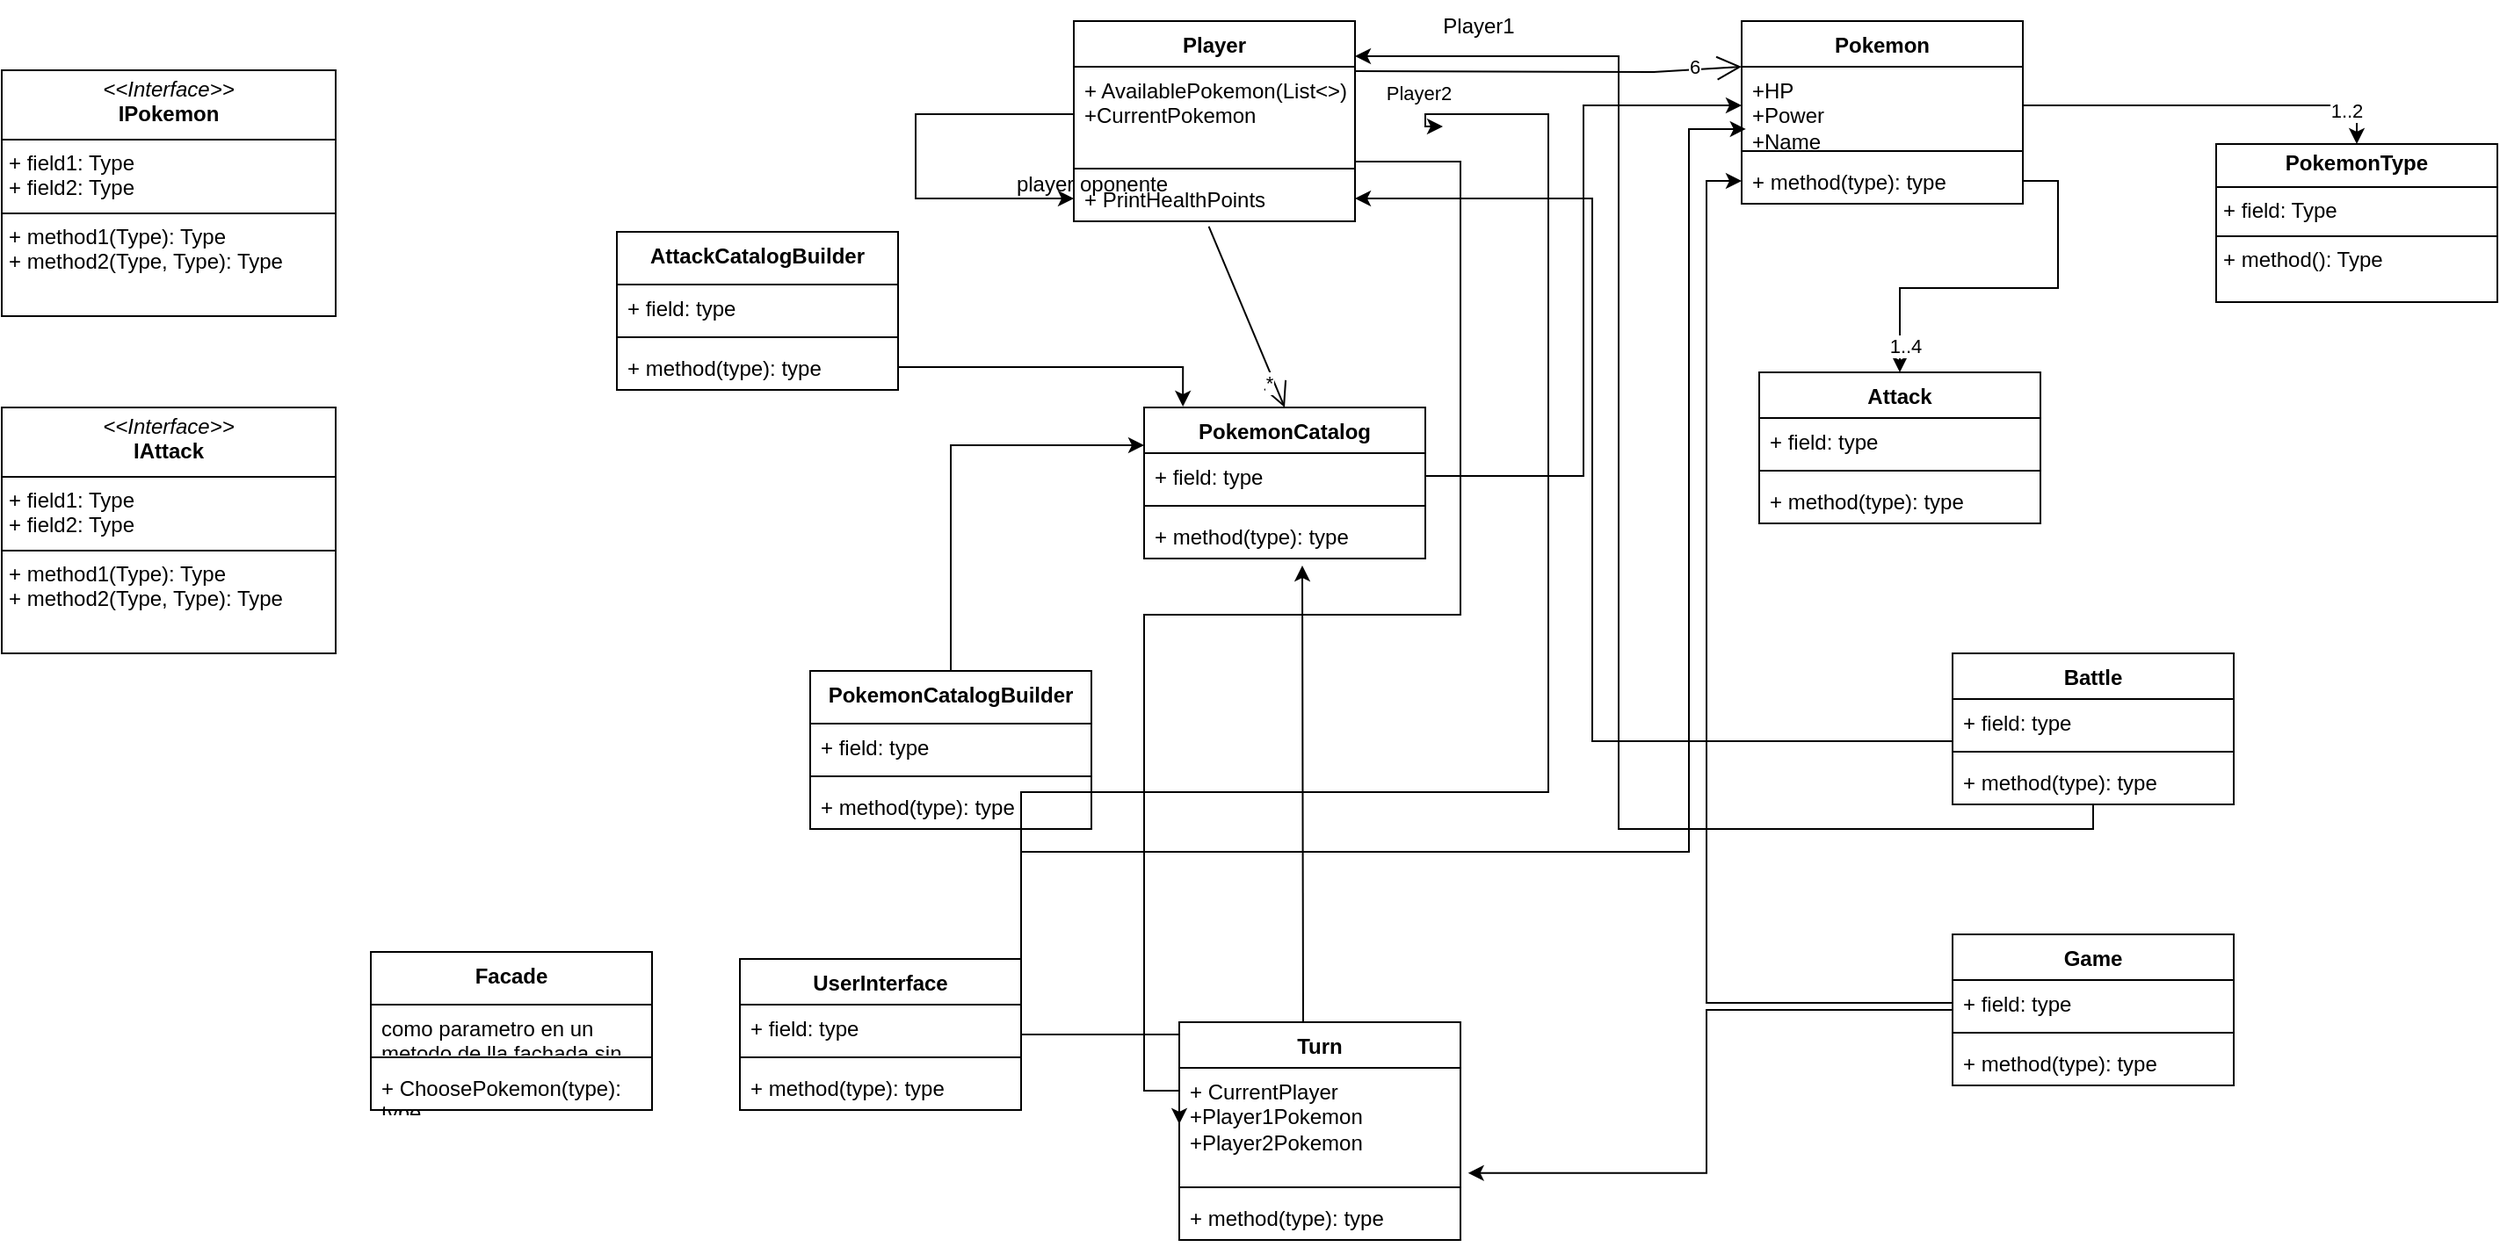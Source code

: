 <mxfile version="22.1.22" type="embed">
  <diagram name="Page-1" id="YfL7ykTpK_zmZ8jKPq0v">
    <mxGraphModel dx="1756" dy="1664" grid="1" gridSize="10" guides="1" tooltips="1" connect="1" arrows="1" fold="1" page="1" pageScale="1" pageWidth="850" pageHeight="1100" math="0" shadow="0">
      <root>
        <mxCell id="0" />
        <mxCell id="1" parent="0" />
        <mxCell id="rGXJMdR33EM9oFi3KllI-1" value="Player" style="swimlane;fontStyle=1;align=center;verticalAlign=top;childLayout=stackLayout;horizontal=1;startSize=26;horizontalStack=0;resizeParent=1;resizeParentMax=0;resizeLast=0;collapsible=1;marginBottom=0;whiteSpace=wrap;html=1;" parent="1" vertex="1">
          <mxGeometry x="30" y="-1020" width="160" height="114" as="geometry" />
        </mxCell>
        <mxCell id="rGXJMdR33EM9oFi3KllI-28" style="edgeStyle=orthogonalEdgeStyle;rounded=0;orthogonalLoop=1;jettySize=auto;html=1;exitX=0;exitY=0.5;exitDx=0;exitDy=0;entryX=0;entryY=0.5;entryDx=0;entryDy=0;" parent="rGXJMdR33EM9oFi3KllI-1" source="rGXJMdR33EM9oFi3KllI-2" target="rGXJMdR33EM9oFi3KllI-4" edge="1">
          <mxGeometry relative="1" as="geometry">
            <Array as="points">
              <mxPoint x="-90" y="53" />
              <mxPoint x="-90" y="101" />
            </Array>
          </mxGeometry>
        </mxCell>
        <mxCell id="rGXJMdR33EM9oFi3KllI-2" value="+ AvailablePokemon(List&amp;lt;&amp;gt;)&lt;div&gt;+CurrentPokemon&lt;/div&gt;" style="text;strokeColor=none;fillColor=none;align=left;verticalAlign=top;spacingLeft=4;spacingRight=4;overflow=hidden;rotatable=0;points=[[0,0.5],[1,0.5]];portConstraint=eastwest;whiteSpace=wrap;html=1;" parent="rGXJMdR33EM9oFi3KllI-1" vertex="1">
          <mxGeometry y="26" width="160" height="54" as="geometry" />
        </mxCell>
        <mxCell id="rGXJMdR33EM9oFi3KllI-3" value="" style="line;strokeWidth=1;fillColor=none;align=left;verticalAlign=middle;spacingTop=-1;spacingLeft=3;spacingRight=3;rotatable=0;labelPosition=right;points=[];portConstraint=eastwest;strokeColor=inherit;" parent="rGXJMdR33EM9oFi3KllI-1" vertex="1">
          <mxGeometry y="80" width="160" height="8" as="geometry" />
        </mxCell>
        <mxCell id="rGXJMdR33EM9oFi3KllI-4" value="+ PrintHealthPoints" style="text;strokeColor=none;fillColor=none;align=left;verticalAlign=top;spacingLeft=4;spacingRight=4;overflow=hidden;rotatable=0;points=[[0,0.5],[1,0.5]];portConstraint=eastwest;whiteSpace=wrap;html=1;" parent="rGXJMdR33EM9oFi3KllI-1" vertex="1">
          <mxGeometry y="88" width="160" height="26" as="geometry" />
        </mxCell>
        <mxCell id="pl-9-NFehJo8dU9QtRn4-1" value="&lt;font style=&quot;vertical-align: inherit;&quot;&gt;&lt;font style=&quot;vertical-align: inherit;&quot;&gt;Pokemon&lt;/font&gt;&lt;/font&gt;" style="swimlane;fontStyle=1;align=center;verticalAlign=top;childLayout=stackLayout;horizontal=1;startSize=26;horizontalStack=0;resizeParent=1;resizeParentMax=0;resizeLast=0;collapsible=1;marginBottom=0;whiteSpace=wrap;html=1;" parent="1" vertex="1">
          <mxGeometry x="410" y="-1020" width="160" height="104" as="geometry" />
        </mxCell>
        <mxCell id="pl-9-NFehJo8dU9QtRn4-2" value="+HP&lt;div&gt;+Power&lt;/div&gt;&lt;div&gt;+Name&lt;/div&gt;" style="text;strokeColor=none;fillColor=none;align=left;verticalAlign=top;spacingLeft=4;spacingRight=4;overflow=hidden;rotatable=0;points=[[0,0.5],[1,0.5]];portConstraint=eastwest;whiteSpace=wrap;html=1;" parent="pl-9-NFehJo8dU9QtRn4-1" vertex="1">
          <mxGeometry y="26" width="160" height="44" as="geometry" />
        </mxCell>
        <mxCell id="pl-9-NFehJo8dU9QtRn4-3" value="" style="line;strokeWidth=1;fillColor=none;align=left;verticalAlign=middle;spacingTop=-1;spacingLeft=3;spacingRight=3;rotatable=0;labelPosition=right;points=[];portConstraint=eastwest;strokeColor=inherit;" parent="pl-9-NFehJo8dU9QtRn4-1" vertex="1">
          <mxGeometry y="70" width="160" height="8" as="geometry" />
        </mxCell>
        <mxCell id="pl-9-NFehJo8dU9QtRn4-4" value="+ method(type): type" style="text;strokeColor=none;fillColor=none;align=left;verticalAlign=top;spacingLeft=4;spacingRight=4;overflow=hidden;rotatable=0;points=[[0,0.5],[1,0.5]];portConstraint=eastwest;whiteSpace=wrap;html=1;" parent="pl-9-NFehJo8dU9QtRn4-1" vertex="1">
          <mxGeometry y="78" width="160" height="26" as="geometry" />
        </mxCell>
        <mxCell id="pl-9-NFehJo8dU9QtRn4-5" value="&lt;font style=&quot;vertical-align: inherit;&quot;&gt;&lt;font style=&quot;vertical-align: inherit;&quot;&gt;Battle&lt;/font&gt;&lt;/font&gt;&lt;div&gt;&lt;font style=&quot;vertical-align: inherit;&quot;&gt;&lt;font style=&quot;vertical-align: inherit;&quot;&gt;&lt;br&gt;&lt;/font&gt;&lt;/font&gt;&lt;/div&gt;" style="swimlane;fontStyle=1;align=center;verticalAlign=top;childLayout=stackLayout;horizontal=1;startSize=26;horizontalStack=0;resizeParent=1;resizeParentMax=0;resizeLast=0;collapsible=1;marginBottom=0;whiteSpace=wrap;html=1;" parent="1" vertex="1">
          <mxGeometry x="530" y="-660" width="160" height="86" as="geometry" />
        </mxCell>
        <mxCell id="pl-9-NFehJo8dU9QtRn4-6" value="+ field: type" style="text;strokeColor=none;fillColor=none;align=left;verticalAlign=top;spacingLeft=4;spacingRight=4;overflow=hidden;rotatable=0;points=[[0,0.5],[1,0.5]];portConstraint=eastwest;whiteSpace=wrap;html=1;" parent="pl-9-NFehJo8dU9QtRn4-5" vertex="1">
          <mxGeometry y="26" width="160" height="26" as="geometry" />
        </mxCell>
        <mxCell id="pl-9-NFehJo8dU9QtRn4-7" value="" style="line;strokeWidth=1;fillColor=none;align=left;verticalAlign=middle;spacingTop=-1;spacingLeft=3;spacingRight=3;rotatable=0;labelPosition=right;points=[];portConstraint=eastwest;strokeColor=inherit;" parent="pl-9-NFehJo8dU9QtRn4-5" vertex="1">
          <mxGeometry y="52" width="160" height="8" as="geometry" />
        </mxCell>
        <mxCell id="pl-9-NFehJo8dU9QtRn4-8" value="+ method(type): type" style="text;strokeColor=none;fillColor=none;align=left;verticalAlign=top;spacingLeft=4;spacingRight=4;overflow=hidden;rotatable=0;points=[[0,0.5],[1,0.5]];portConstraint=eastwest;whiteSpace=wrap;html=1;" parent="pl-9-NFehJo8dU9QtRn4-5" vertex="1">
          <mxGeometry y="60" width="160" height="26" as="geometry" />
        </mxCell>
        <mxCell id="pl-9-NFehJo8dU9QtRn4-9" value="&lt;font style=&quot;vertical-align: inherit;&quot;&gt;&lt;font style=&quot;vertical-align: inherit;&quot;&gt;PokemonCatalog&lt;/font&gt;&lt;/font&gt;" style="swimlane;fontStyle=1;align=center;verticalAlign=top;childLayout=stackLayout;horizontal=1;startSize=26;horizontalStack=0;resizeParent=1;resizeParentMax=0;resizeLast=0;collapsible=1;marginBottom=0;whiteSpace=wrap;html=1;" parent="1" vertex="1">
          <mxGeometry x="70" y="-800" width="160" height="86" as="geometry" />
        </mxCell>
        <mxCell id="pl-9-NFehJo8dU9QtRn4-10" value="+ field: type" style="text;strokeColor=none;fillColor=none;align=left;verticalAlign=top;spacingLeft=4;spacingRight=4;overflow=hidden;rotatable=0;points=[[0,0.5],[1,0.5]];portConstraint=eastwest;whiteSpace=wrap;html=1;" parent="pl-9-NFehJo8dU9QtRn4-9" vertex="1">
          <mxGeometry y="26" width="160" height="26" as="geometry" />
        </mxCell>
        <mxCell id="pl-9-NFehJo8dU9QtRn4-11" value="" style="line;strokeWidth=1;fillColor=none;align=left;verticalAlign=middle;spacingTop=-1;spacingLeft=3;spacingRight=3;rotatable=0;labelPosition=right;points=[];portConstraint=eastwest;strokeColor=inherit;" parent="pl-9-NFehJo8dU9QtRn4-9" vertex="1">
          <mxGeometry y="52" width="160" height="8" as="geometry" />
        </mxCell>
        <mxCell id="pl-9-NFehJo8dU9QtRn4-12" value="+ method(type): type" style="text;strokeColor=none;fillColor=none;align=left;verticalAlign=top;spacingLeft=4;spacingRight=4;overflow=hidden;rotatable=0;points=[[0,0.5],[1,0.5]];portConstraint=eastwest;whiteSpace=wrap;html=1;" parent="pl-9-NFehJo8dU9QtRn4-9" vertex="1">
          <mxGeometry y="60" width="160" height="26" as="geometry" />
        </mxCell>
        <mxCell id="rGXJMdR33EM9oFi3KllI-7" value="" style="endArrow=open;endFill=1;endSize=12;html=1;rounded=0;exitX=1;exitY=0.25;exitDx=0;exitDy=0;entryX=0;entryY=0.25;entryDx=0;entryDy=0;" parent="1" source="rGXJMdR33EM9oFi3KllI-1" target="pl-9-NFehJo8dU9QtRn4-1" edge="1">
          <mxGeometry width="160" relative="1" as="geometry">
            <mxPoint x="160" y="-930" as="sourcePoint" />
            <mxPoint x="320" y="-930" as="targetPoint" />
            <Array as="points">
              <mxPoint x="360" y="-991" />
            </Array>
          </mxGeometry>
        </mxCell>
        <mxCell id="rGXJMdR33EM9oFi3KllI-24" value="6" style="edgeLabel;html=1;align=center;verticalAlign=middle;resizable=0;points=[];" parent="rGXJMdR33EM9oFi3KllI-7" vertex="1" connectable="0">
          <mxGeometry x="0.749" y="2" relative="1" as="geometry">
            <mxPoint as="offset" />
          </mxGeometry>
        </mxCell>
        <mxCell id="sCWM8UpPIPFwUfGazDlC-11" value="Player2" style="edgeLabel;html=1;align=center;verticalAlign=middle;resizable=0;points=[];" parent="rGXJMdR33EM9oFi3KllI-7" connectable="0" vertex="1">
          <mxGeometry x="-0.708" y="-3" relative="1" as="geometry">
            <mxPoint x="4" y="9" as="offset" />
          </mxGeometry>
        </mxCell>
        <mxCell id="sCWM8UpPIPFwUfGazDlC-23" style="edgeStyle=orthogonalEdgeStyle;rounded=0;orthogonalLoop=1;jettySize=auto;html=1;" parent="1" source="rGXJMdR33EM9oFi3KllI-9" edge="1">
          <mxGeometry relative="1" as="geometry">
            <mxPoint x="160" y="-710" as="targetPoint" />
          </mxGeometry>
        </mxCell>
        <mxCell id="rGXJMdR33EM9oFi3KllI-9" value="&lt;div&gt;&lt;font style=&quot;vertical-align: inherit;&quot;&gt;&lt;font style=&quot;vertical-align: inherit;&quot;&gt;UserInterface&lt;/font&gt;&lt;/font&gt;&lt;/div&gt;" style="swimlane;fontStyle=1;align=center;verticalAlign=top;childLayout=stackLayout;horizontal=1;startSize=26;horizontalStack=0;resizeParent=1;resizeParentMax=0;resizeLast=0;collapsible=1;marginBottom=0;whiteSpace=wrap;html=1;" parent="1" vertex="1">
          <mxGeometry x="-160" y="-486" width="160" height="86" as="geometry" />
        </mxCell>
        <mxCell id="rGXJMdR33EM9oFi3KllI-10" value="+ field: type" style="text;strokeColor=none;fillColor=none;align=left;verticalAlign=top;spacingLeft=4;spacingRight=4;overflow=hidden;rotatable=0;points=[[0,0.5],[1,0.5]];portConstraint=eastwest;whiteSpace=wrap;html=1;" parent="rGXJMdR33EM9oFi3KllI-9" vertex="1">
          <mxGeometry y="26" width="160" height="26" as="geometry" />
        </mxCell>
        <mxCell id="rGXJMdR33EM9oFi3KllI-11" value="" style="line;strokeWidth=1;fillColor=none;align=left;verticalAlign=middle;spacingTop=-1;spacingLeft=3;spacingRight=3;rotatable=0;labelPosition=right;points=[];portConstraint=eastwest;strokeColor=inherit;" parent="rGXJMdR33EM9oFi3KllI-9" vertex="1">
          <mxGeometry y="52" width="160" height="8" as="geometry" />
        </mxCell>
        <mxCell id="rGXJMdR33EM9oFi3KllI-12" value="+ method(type): type" style="text;strokeColor=none;fillColor=none;align=left;verticalAlign=top;spacingLeft=4;spacingRight=4;overflow=hidden;rotatable=0;points=[[0,0.5],[1,0.5]];portConstraint=eastwest;whiteSpace=wrap;html=1;" parent="rGXJMdR33EM9oFi3KllI-9" vertex="1">
          <mxGeometry y="60" width="160" height="26" as="geometry" />
        </mxCell>
        <mxCell id="rGXJMdR33EM9oFi3KllI-13" value="" style="endArrow=open;endFill=1;endSize=12;html=1;rounded=0;exitX=0.48;exitY=1.115;exitDx=0;exitDy=0;exitPerimeter=0;entryX=0.5;entryY=0;entryDx=0;entryDy=0;" parent="1" source="rGXJMdR33EM9oFi3KllI-4" target="pl-9-NFehJo8dU9QtRn4-9" edge="1">
          <mxGeometry width="160" relative="1" as="geometry">
            <mxPoint x="110" y="-750" as="sourcePoint" />
            <mxPoint x="270" y="-750" as="targetPoint" />
          </mxGeometry>
        </mxCell>
        <mxCell id="rGXJMdR33EM9oFi3KllI-25" value="*" style="edgeLabel;html=1;align=center;verticalAlign=middle;resizable=0;points=[];" parent="rGXJMdR33EM9oFi3KllI-13" vertex="1" connectable="0">
          <mxGeometry x="0.689" y="-3" relative="1" as="geometry">
            <mxPoint as="offset" />
          </mxGeometry>
        </mxCell>
        <mxCell id="rGXJMdR33EM9oFi3KllI-14" value="&lt;div&gt;&lt;font style=&quot;vertical-align: inherit;&quot;&gt;&lt;font style=&quot;vertical-align: inherit;&quot;&gt;Attack&lt;/font&gt;&lt;/font&gt;&lt;/div&gt;" style="swimlane;fontStyle=1;align=center;verticalAlign=top;childLayout=stackLayout;horizontal=1;startSize=26;horizontalStack=0;resizeParent=1;resizeParentMax=0;resizeLast=0;collapsible=1;marginBottom=0;whiteSpace=wrap;html=1;" parent="1" vertex="1">
          <mxGeometry x="420" y="-820" width="160" height="86" as="geometry" />
        </mxCell>
        <mxCell id="rGXJMdR33EM9oFi3KllI-15" value="+ field: type" style="text;strokeColor=none;fillColor=none;align=left;verticalAlign=top;spacingLeft=4;spacingRight=4;overflow=hidden;rotatable=0;points=[[0,0.5],[1,0.5]];portConstraint=eastwest;whiteSpace=wrap;html=1;" parent="rGXJMdR33EM9oFi3KllI-14" vertex="1">
          <mxGeometry y="26" width="160" height="26" as="geometry" />
        </mxCell>
        <mxCell id="rGXJMdR33EM9oFi3KllI-16" value="" style="line;strokeWidth=1;fillColor=none;align=left;verticalAlign=middle;spacingTop=-1;spacingLeft=3;spacingRight=3;rotatable=0;labelPosition=right;points=[];portConstraint=eastwest;strokeColor=inherit;" parent="rGXJMdR33EM9oFi3KllI-14" vertex="1">
          <mxGeometry y="52" width="160" height="8" as="geometry" />
        </mxCell>
        <mxCell id="rGXJMdR33EM9oFi3KllI-17" value="+ method(type): type" style="text;strokeColor=none;fillColor=none;align=left;verticalAlign=top;spacingLeft=4;spacingRight=4;overflow=hidden;rotatable=0;points=[[0,0.5],[1,0.5]];portConstraint=eastwest;whiteSpace=wrap;html=1;" parent="rGXJMdR33EM9oFi3KllI-14" vertex="1">
          <mxGeometry y="60" width="160" height="26" as="geometry" />
        </mxCell>
        <mxCell id="rGXJMdR33EM9oFi3KllI-18" value="&lt;div&gt;&lt;font style=&quot;vertical-align: inherit;&quot;&gt;&lt;font style=&quot;vertical-align: inherit;&quot;&gt;Turn&lt;/font&gt;&lt;/font&gt;&lt;/div&gt;" style="swimlane;fontStyle=1;align=center;verticalAlign=top;childLayout=stackLayout;horizontal=1;startSize=26;horizontalStack=0;resizeParent=1;resizeParentMax=0;resizeLast=0;collapsible=1;marginBottom=0;whiteSpace=wrap;html=1;" parent="1" vertex="1">
          <mxGeometry x="90" y="-450" width="160" height="124" as="geometry" />
        </mxCell>
        <mxCell id="rGXJMdR33EM9oFi3KllI-19" value="+ CurrentPlayer&lt;div&gt;+Player1Pokemon&lt;/div&gt;&lt;div&gt;+Player2Pokemon&lt;/div&gt;" style="text;strokeColor=none;fillColor=none;align=left;verticalAlign=top;spacingLeft=4;spacingRight=4;overflow=hidden;rotatable=0;points=[[0,0.5],[1,0.5]];portConstraint=eastwest;whiteSpace=wrap;html=1;" parent="rGXJMdR33EM9oFi3KllI-18" vertex="1">
          <mxGeometry y="26" width="160" height="64" as="geometry" />
        </mxCell>
        <mxCell id="rGXJMdR33EM9oFi3KllI-20" value="" style="line;strokeWidth=1;fillColor=none;align=left;verticalAlign=middle;spacingTop=-1;spacingLeft=3;spacingRight=3;rotatable=0;labelPosition=right;points=[];portConstraint=eastwest;strokeColor=inherit;" parent="rGXJMdR33EM9oFi3KllI-18" vertex="1">
          <mxGeometry y="90" width="160" height="8" as="geometry" />
        </mxCell>
        <mxCell id="rGXJMdR33EM9oFi3KllI-21" value="+ method(type): type" style="text;strokeColor=none;fillColor=none;align=left;verticalAlign=top;spacingLeft=4;spacingRight=4;overflow=hidden;rotatable=0;points=[[0,0.5],[1,0.5]];portConstraint=eastwest;whiteSpace=wrap;html=1;" parent="rGXJMdR33EM9oFi3KllI-18" vertex="1">
          <mxGeometry y="98" width="160" height="26" as="geometry" />
        </mxCell>
        <mxCell id="rGXJMdR33EM9oFi3KllI-23" style="edgeStyle=orthogonalEdgeStyle;rounded=0;orthogonalLoop=1;jettySize=auto;html=1;entryX=0;entryY=0.5;entryDx=0;entryDy=0;" parent="1" source="rGXJMdR33EM9oFi3KllI-2" target="rGXJMdR33EM9oFi3KllI-19" edge="1">
          <mxGeometry relative="1" as="geometry">
            <Array as="points">
              <mxPoint x="250" y="-940" />
              <mxPoint x="250" y="-682" />
              <mxPoint x="70" y="-682" />
              <mxPoint x="70" y="-411" />
            </Array>
          </mxGeometry>
        </mxCell>
        <mxCell id="rGXJMdR33EM9oFi3KllI-26" style="edgeStyle=orthogonalEdgeStyle;rounded=0;orthogonalLoop=1;jettySize=auto;html=1;" parent="1" source="pl-9-NFehJo8dU9QtRn4-4" target="rGXJMdR33EM9oFi3KllI-14" edge="1">
          <mxGeometry relative="1" as="geometry" />
        </mxCell>
        <mxCell id="rGXJMdR33EM9oFi3KllI-27" value="1..4" style="edgeLabel;html=1;align=center;verticalAlign=middle;resizable=0;points=[];" parent="rGXJMdR33EM9oFi3KllI-26" vertex="1" connectable="0">
          <mxGeometry x="0.865" y="3" relative="1" as="geometry">
            <mxPoint as="offset" />
          </mxGeometry>
        </mxCell>
        <mxCell id="rGXJMdR33EM9oFi3KllI-29" value="player oponente" style="text;html=1;align=center;verticalAlign=middle;resizable=0;points=[];autosize=1;strokeColor=none;fillColor=none;" parent="1" vertex="1">
          <mxGeometry x="-15" y="-942" width="110" height="30" as="geometry" />
        </mxCell>
        <mxCell id="rGXJMdR33EM9oFi3KllI-30" style="edgeStyle=orthogonalEdgeStyle;rounded=0;orthogonalLoop=1;jettySize=auto;html=1;exitX=1;exitY=0.5;exitDx=0;exitDy=0;" parent="1" source="rGXJMdR33EM9oFi3KllI-10" edge="1">
          <mxGeometry relative="1" as="geometry">
            <mxPoint x="240" y="-960" as="targetPoint" />
            <Array as="points">
              <mxPoint x="300" y="-581" />
              <mxPoint x="300" y="-967" />
              <mxPoint x="230" y="-967" />
              <mxPoint x="230" y="-960" />
            </Array>
          </mxGeometry>
        </mxCell>
        <mxCell id="rGXJMdR33EM9oFi3KllI-31" style="edgeStyle=orthogonalEdgeStyle;rounded=0;orthogonalLoop=1;jettySize=auto;html=1;exitX=1;exitY=0.5;exitDx=0;exitDy=0;entryX=0.015;entryY=0.806;entryDx=0;entryDy=0;entryPerimeter=0;" parent="1" source="rGXJMdR33EM9oFi3KllI-12" target="pl-9-NFehJo8dU9QtRn4-2" edge="1">
          <mxGeometry relative="1" as="geometry">
            <Array as="points">
              <mxPoint x="380" y="-547" />
              <mxPoint x="380" y="-958" />
            </Array>
          </mxGeometry>
        </mxCell>
        <mxCell id="rGXJMdR33EM9oFi3KllI-32" value="&lt;p style=&quot;margin:0px;margin-top:4px;text-align:center;&quot;&gt;&lt;i&gt;&amp;lt;&amp;lt;Interface&amp;gt;&amp;gt;&lt;/i&gt;&lt;br&gt;&lt;b&gt;IPokemon&lt;/b&gt;&lt;/p&gt;&lt;hr size=&quot;1&quot; style=&quot;border-style:solid;&quot;&gt;&lt;p style=&quot;margin:0px;margin-left:4px;&quot;&gt;+ field1: Type&lt;br&gt;+ field2: Type&lt;/p&gt;&lt;hr size=&quot;1&quot; style=&quot;border-style:solid;&quot;&gt;&lt;p style=&quot;margin:0px;margin-left:4px;&quot;&gt;+ method1(Type): Type&lt;br&gt;+ method2(Type, Type): Type&lt;/p&gt;" style="verticalAlign=top;align=left;overflow=fill;html=1;whiteSpace=wrap;" parent="1" vertex="1">
          <mxGeometry x="-580" y="-992" width="190" height="140" as="geometry" />
        </mxCell>
        <mxCell id="rGXJMdR33EM9oFi3KllI-33" value="&lt;p style=&quot;margin:0px;margin-top:4px;text-align:center;&quot;&gt;&lt;b&gt;PokemonType&lt;/b&gt;&lt;/p&gt;&lt;hr size=&quot;1&quot; style=&quot;border-style:solid;&quot;&gt;&lt;p style=&quot;margin:0px;margin-left:4px;&quot;&gt;+ field: Type&lt;/p&gt;&lt;hr size=&quot;1&quot; style=&quot;border-style:solid;&quot;&gt;&lt;p style=&quot;margin:0px;margin-left:4px;&quot;&gt;+ method(): Type&lt;/p&gt;" style="verticalAlign=top;align=left;overflow=fill;html=1;whiteSpace=wrap;" parent="1" vertex="1">
          <mxGeometry x="680" y="-950" width="160" height="90" as="geometry" />
        </mxCell>
        <mxCell id="rGXJMdR33EM9oFi3KllI-34" style="edgeStyle=orthogonalEdgeStyle;rounded=0;orthogonalLoop=1;jettySize=auto;html=1;exitX=1;exitY=0.5;exitDx=0;exitDy=0;entryX=0.5;entryY=0;entryDx=0;entryDy=0;" parent="1" source="pl-9-NFehJo8dU9QtRn4-2" target="rGXJMdR33EM9oFi3KllI-33" edge="1">
          <mxGeometry relative="1" as="geometry" />
        </mxCell>
        <mxCell id="rGXJMdR33EM9oFi3KllI-37" value="1..2" style="edgeLabel;html=1;align=center;verticalAlign=middle;resizable=0;points=[];" parent="rGXJMdR33EM9oFi3KllI-34" vertex="1" connectable="0">
          <mxGeometry x="0.724" y="-3" relative="1" as="geometry">
            <mxPoint x="1" as="offset" />
          </mxGeometry>
        </mxCell>
        <mxCell id="sCWM8UpPIPFwUfGazDlC-1" value="Game" style="swimlane;fontStyle=1;align=center;verticalAlign=top;childLayout=stackLayout;horizontal=1;startSize=26;horizontalStack=0;resizeParent=1;resizeParentMax=0;resizeLast=0;collapsible=1;marginBottom=0;whiteSpace=wrap;html=1;" parent="1" vertex="1">
          <mxGeometry x="530" y="-500" width="160" height="86" as="geometry" />
        </mxCell>
        <mxCell id="sCWM8UpPIPFwUfGazDlC-2" value="+ field: type" style="text;strokeColor=none;fillColor=none;align=left;verticalAlign=top;spacingLeft=4;spacingRight=4;overflow=hidden;rotatable=0;points=[[0,0.5],[1,0.5]];portConstraint=eastwest;whiteSpace=wrap;html=1;" parent="sCWM8UpPIPFwUfGazDlC-1" vertex="1">
          <mxGeometry y="26" width="160" height="26" as="geometry" />
        </mxCell>
        <mxCell id="sCWM8UpPIPFwUfGazDlC-3" value="" style="line;strokeWidth=1;fillColor=none;align=left;verticalAlign=middle;spacingTop=-1;spacingLeft=3;spacingRight=3;rotatable=0;labelPosition=right;points=[];portConstraint=eastwest;strokeColor=inherit;" parent="sCWM8UpPIPFwUfGazDlC-1" vertex="1">
          <mxGeometry y="52" width="160" height="8" as="geometry" />
        </mxCell>
        <mxCell id="sCWM8UpPIPFwUfGazDlC-4" value="+ method(type): type" style="text;strokeColor=none;fillColor=none;align=left;verticalAlign=top;spacingLeft=4;spacingRight=4;overflow=hidden;rotatable=0;points=[[0,0.5],[1,0.5]];portConstraint=eastwest;whiteSpace=wrap;html=1;" parent="sCWM8UpPIPFwUfGazDlC-1" vertex="1">
          <mxGeometry y="60" width="160" height="26" as="geometry" />
        </mxCell>
        <mxCell id="sCWM8UpPIPFwUfGazDlC-5" style="edgeStyle=orthogonalEdgeStyle;rounded=0;orthogonalLoop=1;jettySize=auto;html=1;entryX=1.027;entryY=0.936;entryDx=0;entryDy=0;entryPerimeter=0;" parent="1" source="sCWM8UpPIPFwUfGazDlC-1" target="rGXJMdR33EM9oFi3KllI-19" edge="1">
          <mxGeometry relative="1" as="geometry" />
        </mxCell>
        <mxCell id="sCWM8UpPIPFwUfGazDlC-7" style="edgeStyle=orthogonalEdgeStyle;rounded=0;orthogonalLoop=1;jettySize=auto;html=1;entryX=1;entryY=0.5;entryDx=0;entryDy=0;" parent="1" source="pl-9-NFehJo8dU9QtRn4-6" target="rGXJMdR33EM9oFi3KllI-4" edge="1">
          <mxGeometry relative="1" as="geometry">
            <mxPoint x="530.667" y="-1070" as="targetPoint" />
            <Array as="points">
              <mxPoint x="325" y="-610" />
              <mxPoint x="325" y="-919" />
            </Array>
          </mxGeometry>
        </mxCell>
        <mxCell id="sCWM8UpPIPFwUfGazDlC-8" style="edgeStyle=orthogonalEdgeStyle;rounded=0;orthogonalLoop=1;jettySize=auto;html=1;entryX=1;entryY=0.175;entryDx=0;entryDy=0;entryPerimeter=0;" parent="1" source="pl-9-NFehJo8dU9QtRn4-5" target="rGXJMdR33EM9oFi3KllI-1" edge="1">
          <mxGeometry relative="1" as="geometry">
            <Array as="points">
              <mxPoint x="340" y="-560" />
              <mxPoint x="340" y="-1000" />
            </Array>
          </mxGeometry>
        </mxCell>
        <mxCell id="sCWM8UpPIPFwUfGazDlC-9" value="Player1" style="text;html=1;align=center;verticalAlign=middle;resizable=0;points=[];autosize=1;strokeColor=none;fillColor=none;" parent="1" vertex="1">
          <mxGeometry x="230" y="-1032" width="60" height="30" as="geometry" />
        </mxCell>
        <mxCell id="rGXJMdR33EM9oFi3KllI-39" value="AttackCatalogBuilder" style="swimlane;fontStyle=1;align=center;verticalAlign=top;childLayout=stackLayout;horizontal=1;startSize=30;horizontalStack=0;resizeParent=1;resizeParentMax=0;resizeLast=0;collapsible=1;marginBottom=0;whiteSpace=wrap;html=1;" parent="1" vertex="1">
          <mxGeometry x="-230" y="-900" width="160" height="90" as="geometry" />
        </mxCell>
        <mxCell id="rGXJMdR33EM9oFi3KllI-40" value="+ field: type" style="text;strokeColor=none;fillColor=none;align=left;verticalAlign=top;spacingLeft=4;spacingRight=4;overflow=hidden;rotatable=0;points=[[0,0.5],[1,0.5]];portConstraint=eastwest;whiteSpace=wrap;html=1;" parent="rGXJMdR33EM9oFi3KllI-39" vertex="1">
          <mxGeometry y="30" width="160" height="26" as="geometry" />
        </mxCell>
        <mxCell id="rGXJMdR33EM9oFi3KllI-41" value="" style="line;strokeWidth=1;fillColor=none;align=left;verticalAlign=middle;spacingTop=-1;spacingLeft=3;spacingRight=3;rotatable=0;labelPosition=right;points=[];portConstraint=eastwest;strokeColor=inherit;" parent="rGXJMdR33EM9oFi3KllI-39" vertex="1">
          <mxGeometry y="56" width="160" height="8" as="geometry" />
        </mxCell>
        <mxCell id="rGXJMdR33EM9oFi3KllI-42" value="+ method(type): type" style="text;strokeColor=none;fillColor=none;align=left;verticalAlign=top;spacingLeft=4;spacingRight=4;overflow=hidden;rotatable=0;points=[[0,0.5],[1,0.5]];portConstraint=eastwest;whiteSpace=wrap;html=1;" parent="rGXJMdR33EM9oFi3KllI-39" vertex="1">
          <mxGeometry y="64" width="160" height="26" as="geometry" />
        </mxCell>
        <mxCell id="rGXJMdR33EM9oFi3KllI-48" style="edgeStyle=orthogonalEdgeStyle;rounded=0;orthogonalLoop=1;jettySize=auto;html=1;exitX=0.5;exitY=0;exitDx=0;exitDy=0;entryX=0;entryY=0.25;entryDx=0;entryDy=0;" parent="1" source="rGXJMdR33EM9oFi3KllI-44" target="pl-9-NFehJo8dU9QtRn4-9" edge="1">
          <mxGeometry relative="1" as="geometry" />
        </mxCell>
        <mxCell id="rGXJMdR33EM9oFi3KllI-44" value="PokemonCatalogBuilder" style="swimlane;fontStyle=1;align=center;verticalAlign=top;childLayout=stackLayout;horizontal=1;startSize=30;horizontalStack=0;resizeParent=1;resizeParentMax=0;resizeLast=0;collapsible=1;marginBottom=0;whiteSpace=wrap;html=1;" parent="1" vertex="1">
          <mxGeometry x="-120" y="-650" width="160" height="90" as="geometry" />
        </mxCell>
        <mxCell id="rGXJMdR33EM9oFi3KllI-45" value="+ field: type" style="text;strokeColor=none;fillColor=none;align=left;verticalAlign=top;spacingLeft=4;spacingRight=4;overflow=hidden;rotatable=0;points=[[0,0.5],[1,0.5]];portConstraint=eastwest;whiteSpace=wrap;html=1;" parent="rGXJMdR33EM9oFi3KllI-44" vertex="1">
          <mxGeometry y="30" width="160" height="26" as="geometry" />
        </mxCell>
        <mxCell id="rGXJMdR33EM9oFi3KllI-46" value="" style="line;strokeWidth=1;fillColor=none;align=left;verticalAlign=middle;spacingTop=-1;spacingLeft=3;spacingRight=3;rotatable=0;labelPosition=right;points=[];portConstraint=eastwest;strokeColor=inherit;" parent="rGXJMdR33EM9oFi3KllI-44" vertex="1">
          <mxGeometry y="56" width="160" height="8" as="geometry" />
        </mxCell>
        <mxCell id="rGXJMdR33EM9oFi3KllI-47" value="+ method(type): type" style="text;strokeColor=none;fillColor=none;align=left;verticalAlign=top;spacingLeft=4;spacingRight=4;overflow=hidden;rotatable=0;points=[[0,0.5],[1,0.5]];portConstraint=eastwest;whiteSpace=wrap;html=1;" parent="rGXJMdR33EM9oFi3KllI-44" vertex="1">
          <mxGeometry y="64" width="160" height="26" as="geometry" />
        </mxCell>
        <mxCell id="rGXJMdR33EM9oFi3KllI-49" value="&lt;p style=&quot;margin:0px;margin-top:4px;text-align:center;&quot;&gt;&lt;i&gt;&amp;lt;&amp;lt;Interface&amp;gt;&amp;gt;&lt;/i&gt;&lt;br&gt;&lt;b&gt;IAttack&lt;/b&gt;&lt;/p&gt;&lt;hr size=&quot;1&quot; style=&quot;border-style:solid;&quot;&gt;&lt;p style=&quot;margin:0px;margin-left:4px;&quot;&gt;+ field1: Type&lt;br&gt;+ field2: Type&lt;/p&gt;&lt;hr size=&quot;1&quot; style=&quot;border-style:solid;&quot;&gt;&lt;p style=&quot;margin:0px;margin-left:4px;&quot;&gt;+ method1(Type): Type&lt;br&gt;+ method2(Type, Type): Type&lt;/p&gt;" style="verticalAlign=top;align=left;overflow=fill;html=1;whiteSpace=wrap;" parent="1" vertex="1">
          <mxGeometry x="-580" y="-800" width="190" height="140" as="geometry" />
        </mxCell>
        <mxCell id="rGXJMdR33EM9oFi3KllI-50" style="edgeStyle=orthogonalEdgeStyle;rounded=0;orthogonalLoop=1;jettySize=auto;html=1;entryX=0.138;entryY=-0.006;entryDx=0;entryDy=0;entryPerimeter=0;" parent="1" source="rGXJMdR33EM9oFi3KllI-42" target="pl-9-NFehJo8dU9QtRn4-9" edge="1">
          <mxGeometry relative="1" as="geometry" />
        </mxCell>
        <mxCell id="rGXJMdR33EM9oFi3KllI-51" style="edgeStyle=orthogonalEdgeStyle;rounded=0;orthogonalLoop=1;jettySize=auto;html=1;exitX=0;exitY=0.5;exitDx=0;exitDy=0;entryX=0;entryY=0.5;entryDx=0;entryDy=0;" parent="1" source="sCWM8UpPIPFwUfGazDlC-2" target="pl-9-NFehJo8dU9QtRn4-4" edge="1">
          <mxGeometry relative="1" as="geometry" />
        </mxCell>
        <mxCell id="2dS7rATi0aQIj3F2_rQR-1" value="Facade" style="swimlane;fontStyle=1;align=center;verticalAlign=top;childLayout=stackLayout;horizontal=1;startSize=30;horizontalStack=0;resizeParent=1;resizeParentMax=0;resizeLast=0;collapsible=1;marginBottom=0;whiteSpace=wrap;html=1;" parent="1" vertex="1">
          <mxGeometry x="-370" y="-490" width="160" height="90" as="geometry" />
        </mxCell>
        <mxCell id="2dS7rATi0aQIj3F2_rQR-2" value="como parametro en un metodo de lla fachada sin usar instancias&amp;nbsp;" style="text;strokeColor=none;fillColor=none;align=left;verticalAlign=top;spacingLeft=4;spacingRight=4;overflow=hidden;rotatable=0;points=[[0,0.5],[1,0.5]];portConstraint=eastwest;whiteSpace=wrap;html=1;" parent="2dS7rATi0aQIj3F2_rQR-1" vertex="1">
          <mxGeometry y="30" width="160" height="26" as="geometry" />
        </mxCell>
        <mxCell id="2dS7rATi0aQIj3F2_rQR-3" value="" style="line;strokeWidth=1;fillColor=none;align=left;verticalAlign=middle;spacingTop=-1;spacingLeft=3;spacingRight=3;rotatable=0;labelPosition=right;points=[];portConstraint=eastwest;strokeColor=inherit;" parent="2dS7rATi0aQIj3F2_rQR-1" vertex="1">
          <mxGeometry y="56" width="160" height="8" as="geometry" />
        </mxCell>
        <mxCell id="2dS7rATi0aQIj3F2_rQR-4" value="+ ChoosePokemon(type): type" style="text;strokeColor=none;fillColor=none;align=left;verticalAlign=top;spacingLeft=4;spacingRight=4;overflow=hidden;rotatable=0;points=[[0,0.5],[1,0.5]];portConstraint=eastwest;whiteSpace=wrap;html=1;" parent="2dS7rATi0aQIj3F2_rQR-1" vertex="1">
          <mxGeometry y="64" width="160" height="26" as="geometry" />
        </mxCell>
        <mxCell id="2" style="edgeStyle=orthogonalEdgeStyle;rounded=0;orthogonalLoop=1;jettySize=auto;html=1;exitX=1;exitY=0.5;exitDx=0;exitDy=0;" edge="1" parent="1" source="pl-9-NFehJo8dU9QtRn4-10" target="pl-9-NFehJo8dU9QtRn4-2">
          <mxGeometry relative="1" as="geometry" />
        </mxCell>
      </root>
    </mxGraphModel>
  </diagram>
</mxfile>
